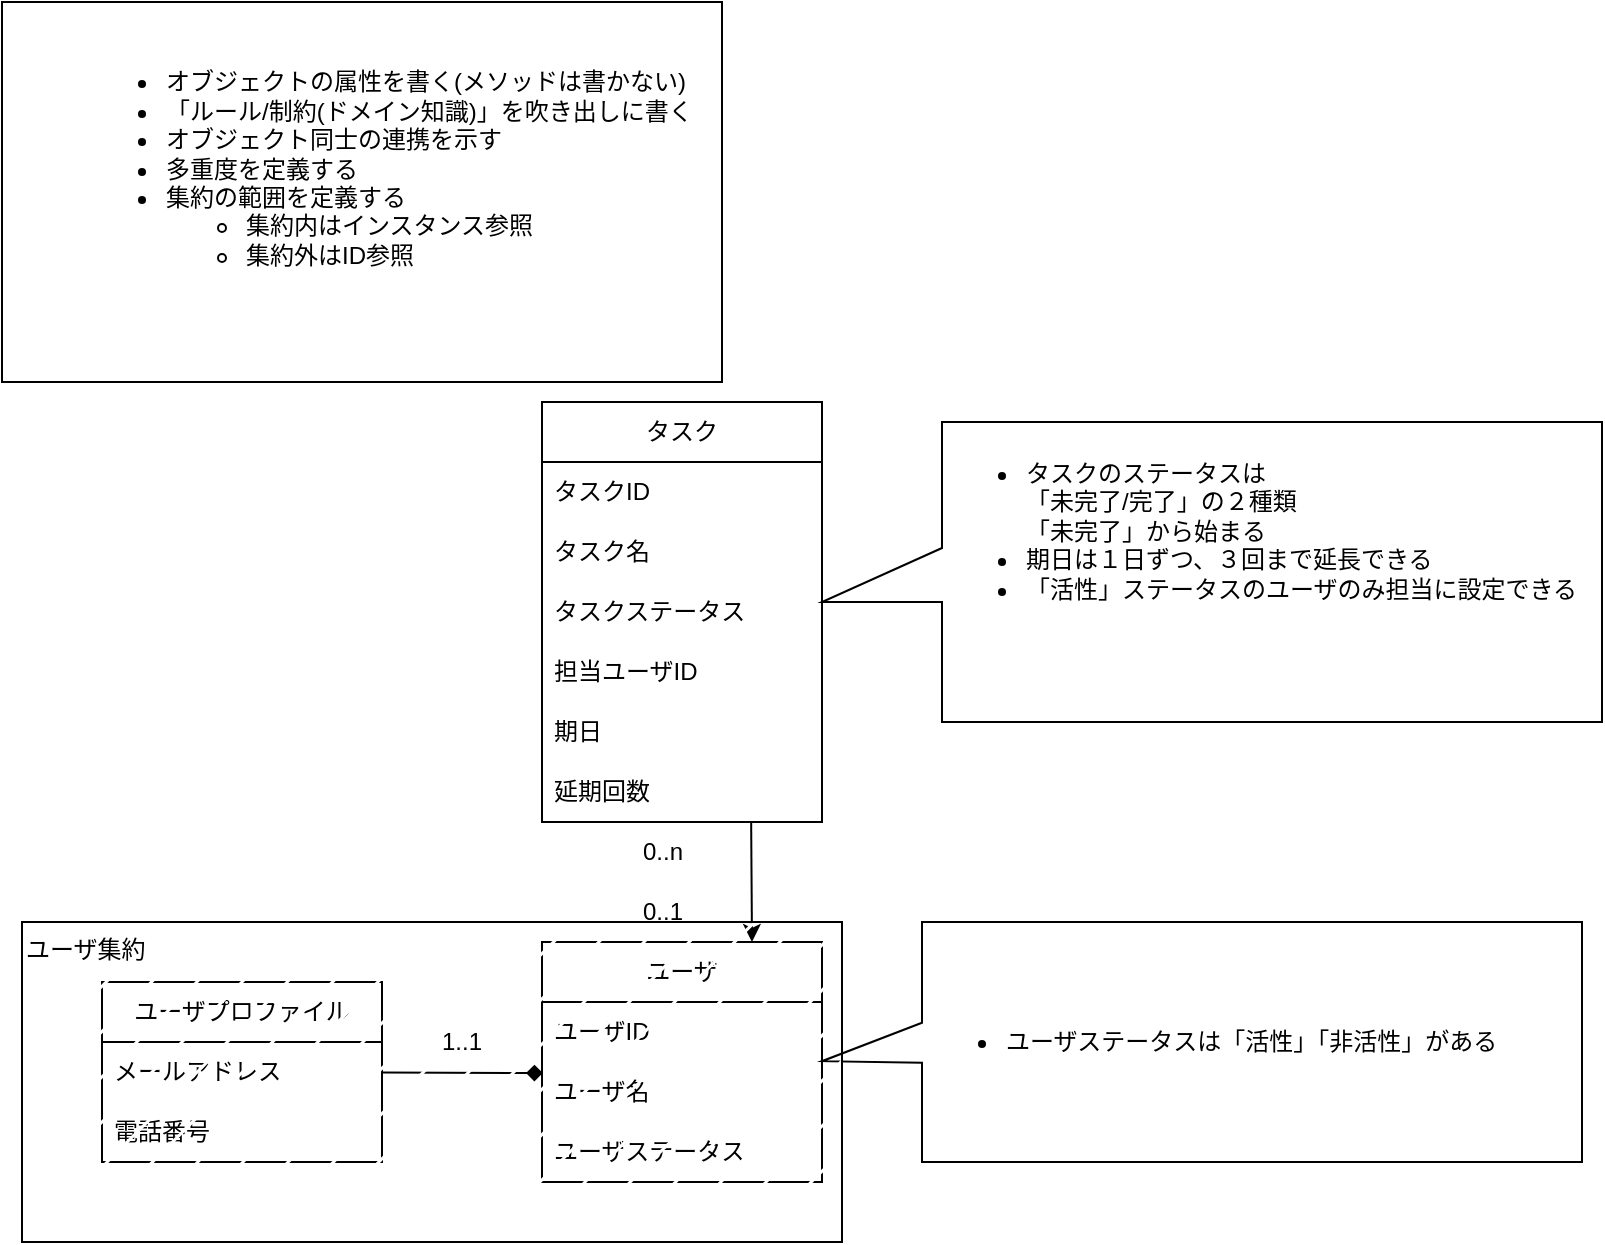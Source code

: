 <mxfile>
    <diagram id="RrIEFxaT75AVDGZu7Tfk" name="Page-1">
        <mxGraphModel dx="998" dy="746" grid="1" gridSize="10" guides="1" tooltips="1" connect="1" arrows="1" fold="1" page="1" pageScale="1" pageWidth="827" pageHeight="1169" math="0" shadow="0">
            <root>
                <mxCell id="0"/>
                <mxCell id="1" parent="0"/>
                <mxCell id="2" value="&lt;blockquote style=&quot;margin: 0 0 0 40px; border: none; padding: 0px;&quot;&gt;&lt;/blockquote&gt;&lt;blockquote style=&quot;margin: 0 0 0 40px; border: none; padding: 0px;&quot;&gt;&lt;br&gt;&lt;/blockquote&gt;&lt;blockquote style=&quot;margin: 0 0 0 40px; border: none; padding: 0px;&quot;&gt;&lt;ul&gt;&lt;li&gt;オブジェクトの属性を書く(メソッドは書かない)&lt;br&gt;&lt;/li&gt;&lt;li&gt;「ルール/制約(ドメイン知識)」を吹き出しに書く&lt;/li&gt;&lt;li&gt;オブジェクト同士の連携を示す&lt;/li&gt;&lt;li&gt;多重度を定義する&lt;/li&gt;&lt;li&gt;集約の範囲を定義する&lt;/li&gt;&lt;ul&gt;&lt;li&gt;集約内はインスタンス参照&lt;/li&gt;&lt;li&gt;集約外はID参照&lt;/li&gt;&lt;/ul&gt;&lt;/ul&gt;&lt;/blockquote&gt;" style="rounded=0;whiteSpace=wrap;html=1;align=left;horizontal=1;verticalAlign=top;" vertex="1" parent="1">
                    <mxGeometry y="10" width="360" height="190" as="geometry"/>
                </mxCell>
                <mxCell id="6" value="タスク" style="swimlane;fontStyle=0;childLayout=stackLayout;horizontal=1;startSize=30;horizontalStack=0;resizeParent=1;resizeParentMax=0;resizeLast=0;collapsible=1;marginBottom=0;whiteSpace=wrap;html=1;" vertex="1" parent="1">
                    <mxGeometry x="270" y="210" width="140" height="210" as="geometry"/>
                </mxCell>
                <mxCell id="7" value="タスクID&lt;br&gt;" style="text;strokeColor=none;fillColor=none;align=left;verticalAlign=middle;spacingLeft=4;spacingRight=4;overflow=hidden;points=[[0,0.5],[1,0.5]];portConstraint=eastwest;rotatable=0;whiteSpace=wrap;html=1;" vertex="1" parent="6">
                    <mxGeometry y="30" width="140" height="30" as="geometry"/>
                </mxCell>
                <mxCell id="8" value="タスク名" style="text;strokeColor=none;fillColor=none;align=left;verticalAlign=middle;spacingLeft=4;spacingRight=4;overflow=hidden;points=[[0,0.5],[1,0.5]];portConstraint=eastwest;rotatable=0;whiteSpace=wrap;html=1;" vertex="1" parent="6">
                    <mxGeometry y="60" width="140" height="30" as="geometry"/>
                </mxCell>
                <mxCell id="9" value="タスクステータス" style="text;strokeColor=none;fillColor=none;align=left;verticalAlign=middle;spacingLeft=4;spacingRight=4;overflow=hidden;points=[[0,0.5],[1,0.5]];portConstraint=eastwest;rotatable=0;whiteSpace=wrap;html=1;" vertex="1" parent="6">
                    <mxGeometry y="90" width="140" height="30" as="geometry"/>
                </mxCell>
                <mxCell id="13" value="担当ユーザID" style="text;strokeColor=none;fillColor=none;align=left;verticalAlign=middle;spacingLeft=4;spacingRight=4;overflow=hidden;points=[[0,0.5],[1,0.5]];portConstraint=eastwest;rotatable=0;whiteSpace=wrap;html=1;" vertex="1" parent="6">
                    <mxGeometry y="120" width="140" height="30" as="geometry"/>
                </mxCell>
                <mxCell id="12" value="期日" style="text;strokeColor=none;fillColor=none;align=left;verticalAlign=middle;spacingLeft=4;spacingRight=4;overflow=hidden;points=[[0,0.5],[1,0.5]];portConstraint=eastwest;rotatable=0;whiteSpace=wrap;html=1;" vertex="1" parent="6">
                    <mxGeometry y="150" width="140" height="30" as="geometry"/>
                </mxCell>
                <mxCell id="11" value="延期回数" style="text;strokeColor=none;fillColor=none;align=left;verticalAlign=middle;spacingLeft=4;spacingRight=4;overflow=hidden;points=[[0,0.5],[1,0.5]];portConstraint=eastwest;rotatable=0;whiteSpace=wrap;html=1;" vertex="1" parent="6">
                    <mxGeometry y="180" width="140" height="30" as="geometry"/>
                </mxCell>
                <mxCell id="14" value="&lt;ul&gt;&lt;li&gt;タスクのステータスは&lt;br&gt;「未完了/完了」の２種類&lt;br&gt;「未完了」から始まる&lt;br&gt;&lt;/li&gt;&lt;li&gt;期日は１日ずつ、３回まで延長できる&lt;br&gt;&lt;/li&gt;&lt;li&gt;「活性」ステータスのユーザのみ担当に設定できる&lt;/li&gt;&lt;/ul&gt;" style="shape=callout;whiteSpace=wrap;html=1;perimeter=calloutPerimeter;position2=0.6;size=60;position=0.42;direction=south;base=27;align=left;verticalAlign=top;" vertex="1" parent="1">
                    <mxGeometry x="410" y="220" width="390" height="150" as="geometry"/>
                </mxCell>
                <mxCell id="15" value="ユーザ" style="swimlane;fontStyle=0;childLayout=stackLayout;horizontal=1;startSize=30;horizontalStack=0;resizeParent=1;resizeParentMax=0;resizeLast=0;collapsible=1;marginBottom=0;whiteSpace=wrap;html=1;" vertex="1" parent="1">
                    <mxGeometry x="270" y="480" width="140" height="120" as="geometry"/>
                </mxCell>
                <mxCell id="16" value="ユーザID" style="text;strokeColor=none;fillColor=none;align=left;verticalAlign=middle;spacingLeft=4;spacingRight=4;overflow=hidden;points=[[0,0.5],[1,0.5]];portConstraint=eastwest;rotatable=0;whiteSpace=wrap;html=1;" vertex="1" parent="15">
                    <mxGeometry y="30" width="140" height="30" as="geometry"/>
                </mxCell>
                <mxCell id="17" value="ユーザ名" style="text;strokeColor=none;fillColor=none;align=left;verticalAlign=middle;spacingLeft=4;spacingRight=4;overflow=hidden;points=[[0,0.5],[1,0.5]];portConstraint=eastwest;rotatable=0;whiteSpace=wrap;html=1;" vertex="1" parent="15">
                    <mxGeometry y="60" width="140" height="30" as="geometry"/>
                </mxCell>
                <mxCell id="18" value="ユーザステータス" style="text;strokeColor=none;fillColor=none;align=left;verticalAlign=middle;spacingLeft=4;spacingRight=4;overflow=hidden;points=[[0,0.5],[1,0.5]];portConstraint=eastwest;rotatable=0;whiteSpace=wrap;html=1;" vertex="1" parent="15">
                    <mxGeometry y="90" width="140" height="30" as="geometry"/>
                </mxCell>
                <mxCell id="19" value="0..n" style="text;html=1;align=center;verticalAlign=middle;resizable=0;points=[];autosize=1;strokeColor=none;fillColor=none;" vertex="1" parent="1">
                    <mxGeometry x="310" y="420" width="40" height="30" as="geometry"/>
                </mxCell>
                <mxCell id="20" value="0..1" style="text;html=1;align=center;verticalAlign=middle;resizable=0;points=[];autosize=1;strokeColor=none;fillColor=none;" vertex="1" parent="1">
                    <mxGeometry x="310" y="450" width="40" height="30" as="geometry"/>
                </mxCell>
                <mxCell id="21" value="" style="endArrow=classic;html=1;exitX=0.747;exitY=1.008;exitDx=0;exitDy=0;exitPerimeter=0;entryX=0.75;entryY=0;entryDx=0;entryDy=0;" edge="1" parent="1" source="11" target="15">
                    <mxGeometry width="50" height="50" relative="1" as="geometry">
                        <mxPoint x="510" y="460" as="sourcePoint"/>
                        <mxPoint x="560" y="410" as="targetPoint"/>
                    </mxGeometry>
                </mxCell>
                <mxCell id="22" value="&lt;ul&gt;&lt;li&gt;ユーザステータスは「活性」「非活性」がある&lt;/li&gt;&lt;/ul&gt;" style="shape=callout;whiteSpace=wrap;html=1;perimeter=calloutPerimeter;direction=south;position2=0.58;size=50;position=0.42;align=left;" vertex="1" parent="1">
                    <mxGeometry x="410" y="470" width="380" height="120" as="geometry"/>
                </mxCell>
                <mxCell id="30" value="" style="edgeStyle=none;html=1;entryX=0.003;entryY=0.185;entryDx=0;entryDy=0;entryPerimeter=0;endArrow=diamond;endFill=1;" edge="1" parent="1" source="24" target="17">
                    <mxGeometry relative="1" as="geometry"/>
                </mxCell>
                <mxCell id="24" value="ユーザプロファイル" style="swimlane;fontStyle=0;childLayout=stackLayout;horizontal=1;startSize=30;horizontalStack=0;resizeParent=1;resizeParentMax=0;resizeLast=0;collapsible=1;marginBottom=0;whiteSpace=wrap;html=1;" vertex="1" parent="1">
                    <mxGeometry x="50" y="500" width="140" height="90" as="geometry"/>
                </mxCell>
                <mxCell id="25" value="メールアドレス" style="text;strokeColor=none;fillColor=none;align=left;verticalAlign=middle;spacingLeft=4;spacingRight=4;overflow=hidden;points=[[0,0.5],[1,0.5]];portConstraint=eastwest;rotatable=0;whiteSpace=wrap;html=1;" vertex="1" parent="24">
                    <mxGeometry y="30" width="140" height="30" as="geometry"/>
                </mxCell>
                <mxCell id="26" value="電話番号" style="text;strokeColor=none;fillColor=none;align=left;verticalAlign=middle;spacingLeft=4;spacingRight=4;overflow=hidden;points=[[0,0.5],[1,0.5]];portConstraint=eastwest;rotatable=0;whiteSpace=wrap;html=1;" vertex="1" parent="24">
                    <mxGeometry y="60" width="140" height="30" as="geometry"/>
                </mxCell>
                <mxCell id="31" value="ユーザ集約" style="rounded=0;whiteSpace=wrap;html=1;fillStyle=hatch;align=left;verticalAlign=top;" vertex="1" parent="1">
                    <mxGeometry x="10" y="470" width="410" height="160" as="geometry"/>
                </mxCell>
                <mxCell id="32" value="1..1" style="text;html=1;strokeColor=none;fillColor=none;align=center;verticalAlign=middle;whiteSpace=wrap;rounded=0;fillStyle=hatch;" vertex="1" parent="1">
                    <mxGeometry x="200" y="515" width="60" height="30" as="geometry"/>
                </mxCell>
            </root>
        </mxGraphModel>
    </diagram>
</mxfile>